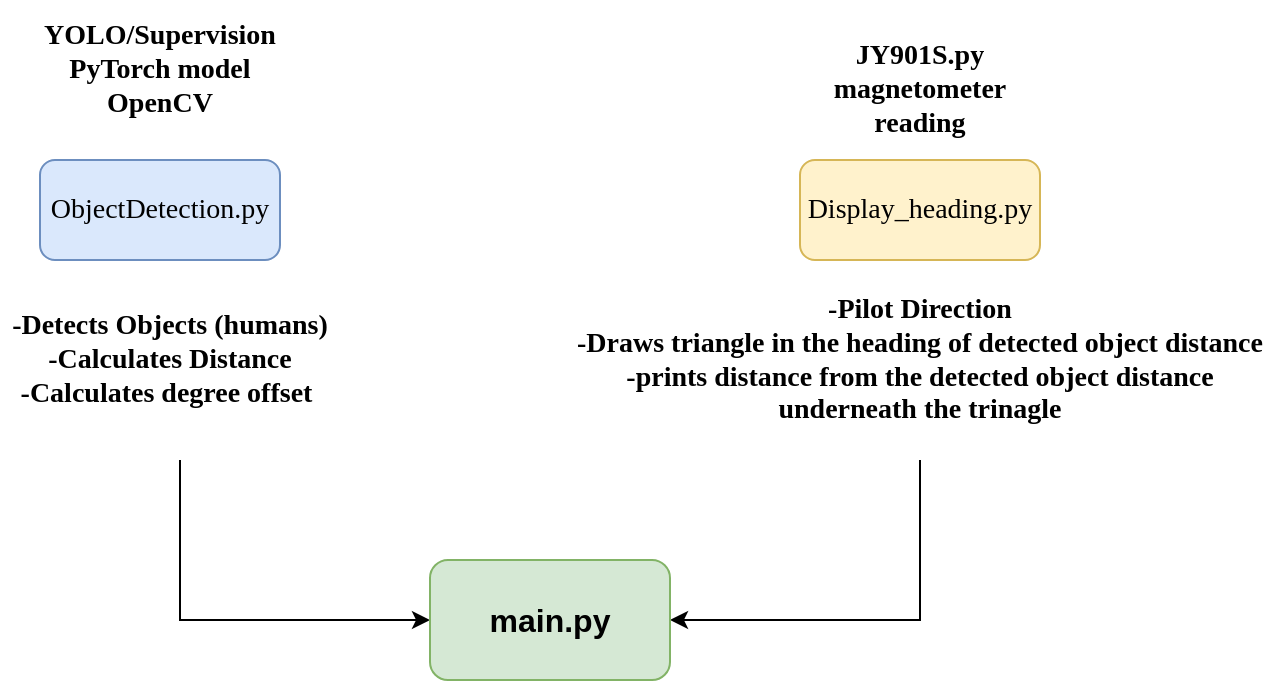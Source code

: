 <mxfile version="21.7.4" type="github">
  <diagram name="Page-1" id="wlyn1h-dx8nJcYlliYVW">
    <mxGraphModel dx="1434" dy="790" grid="1" gridSize="10" guides="1" tooltips="1" connect="1" arrows="1" fold="1" page="1" pageScale="1" pageWidth="850" pageHeight="1100" math="0" shadow="0">
      <root>
        <mxCell id="0" />
        <mxCell id="1" parent="0" />
        <mxCell id="pqGhQ2UU31FAY1nagxjz-1" value="&lt;font style=&quot;font-size: 14px;&quot; face=&quot;Times New Roman&quot;&gt;ObjectDetection.py&lt;/font&gt;" style="rounded=1;whiteSpace=wrap;html=1;fillColor=#dae8fc;strokeColor=#6c8ebf;" vertex="1" parent="1">
          <mxGeometry x="110" y="130" width="120" height="50" as="geometry" />
        </mxCell>
        <mxCell id="pqGhQ2UU31FAY1nagxjz-2" value="&lt;font face=&quot;Times New Roman&quot;&gt;&lt;b&gt;&lt;font style=&quot;font-size: 14px;&quot;&gt;YOLO/Supervision&lt;br&gt;PyTorch model&lt;br&gt;OpenCV&lt;/font&gt;&lt;/b&gt;&lt;br&gt;&lt;/font&gt;" style="text;html=1;strokeColor=none;fillColor=none;align=center;verticalAlign=middle;whiteSpace=wrap;rounded=0;" vertex="1" parent="1">
          <mxGeometry x="110" y="50" width="120" height="70" as="geometry" />
        </mxCell>
        <mxCell id="pqGhQ2UU31FAY1nagxjz-3" value="&lt;font face=&quot;Times New Roman&quot;&gt;&lt;font style=&quot;font-size: 14px;&quot;&gt;Display_heading.py&lt;/font&gt;&lt;br&gt;&lt;/font&gt;" style="rounded=1;whiteSpace=wrap;html=1;fillColor=#fff2cc;strokeColor=#d6b656;" vertex="1" parent="1">
          <mxGeometry x="490" y="130" width="120" height="50" as="geometry" />
        </mxCell>
        <mxCell id="pqGhQ2UU31FAY1nagxjz-4" value="&lt;b&gt;&lt;font style=&quot;font-size: 14px;&quot; face=&quot;Times New Roman&quot;&gt;JY901S.py&lt;br&gt;magnetometer reading&lt;/font&gt;&lt;br&gt;&lt;/b&gt;" style="text;html=1;strokeColor=none;fillColor=none;align=center;verticalAlign=middle;whiteSpace=wrap;rounded=0;" vertex="1" parent="1">
          <mxGeometry x="490" y="60" width="120" height="70" as="geometry" />
        </mxCell>
        <mxCell id="pqGhQ2UU31FAY1nagxjz-11" style="edgeStyle=orthogonalEdgeStyle;rounded=0;orthogonalLoop=1;jettySize=auto;html=1;entryX=0;entryY=0.5;entryDx=0;entryDy=0;" edge="1" parent="1" source="pqGhQ2UU31FAY1nagxjz-5" target="pqGhQ2UU31FAY1nagxjz-7">
          <mxGeometry relative="1" as="geometry">
            <Array as="points">
              <mxPoint x="180" y="360" />
            </Array>
          </mxGeometry>
        </mxCell>
        <mxCell id="pqGhQ2UU31FAY1nagxjz-5" value="&lt;font face=&quot;Times New Roman&quot;&gt;&lt;b&gt;&lt;font style=&quot;font-size: 14px;&quot;&gt;-Detects Objects (humans)&lt;br&gt;-Calculates Distance&lt;br&gt;-Calculates degree offset&amp;nbsp;&lt;/font&gt;&lt;/b&gt;&lt;br&gt;&lt;/font&gt;" style="text;html=1;strokeColor=none;fillColor=none;align=center;verticalAlign=middle;whiteSpace=wrap;rounded=0;" vertex="1" parent="1">
          <mxGeometry x="90" y="180" width="170" height="100" as="geometry" />
        </mxCell>
        <mxCell id="pqGhQ2UU31FAY1nagxjz-9" style="edgeStyle=orthogonalEdgeStyle;rounded=0;orthogonalLoop=1;jettySize=auto;html=1;entryX=1;entryY=0.5;entryDx=0;entryDy=0;" edge="1" parent="1" source="pqGhQ2UU31FAY1nagxjz-6" target="pqGhQ2UU31FAY1nagxjz-7">
          <mxGeometry relative="1" as="geometry" />
        </mxCell>
        <mxCell id="pqGhQ2UU31FAY1nagxjz-6" value="&lt;font face=&quot;Times New Roman&quot;&gt;&lt;b&gt;&lt;font style=&quot;font-size: 14px;&quot;&gt;-Pilot Direction&lt;br&gt;-Draws triangle in the heading of detected&amp;nbsp;object distance&lt;br&gt;-prints distance from the detected object distance underneath the trinagle&lt;/font&gt;&lt;/b&gt;&lt;br&gt;&lt;/font&gt;" style="text;html=1;strokeColor=none;fillColor=none;align=center;verticalAlign=middle;whiteSpace=wrap;rounded=0;" vertex="1" parent="1">
          <mxGeometry x="375" y="180" width="350" height="100" as="geometry" />
        </mxCell>
        <mxCell id="pqGhQ2UU31FAY1nagxjz-7" value="&lt;font size=&quot;3&quot;&gt;&lt;b&gt;main.py&lt;/b&gt;&lt;/font&gt;" style="rounded=1;whiteSpace=wrap;html=1;fillColor=#d5e8d4;strokeColor=#82b366;" vertex="1" parent="1">
          <mxGeometry x="305" y="330" width="120" height="60" as="geometry" />
        </mxCell>
      </root>
    </mxGraphModel>
  </diagram>
</mxfile>

